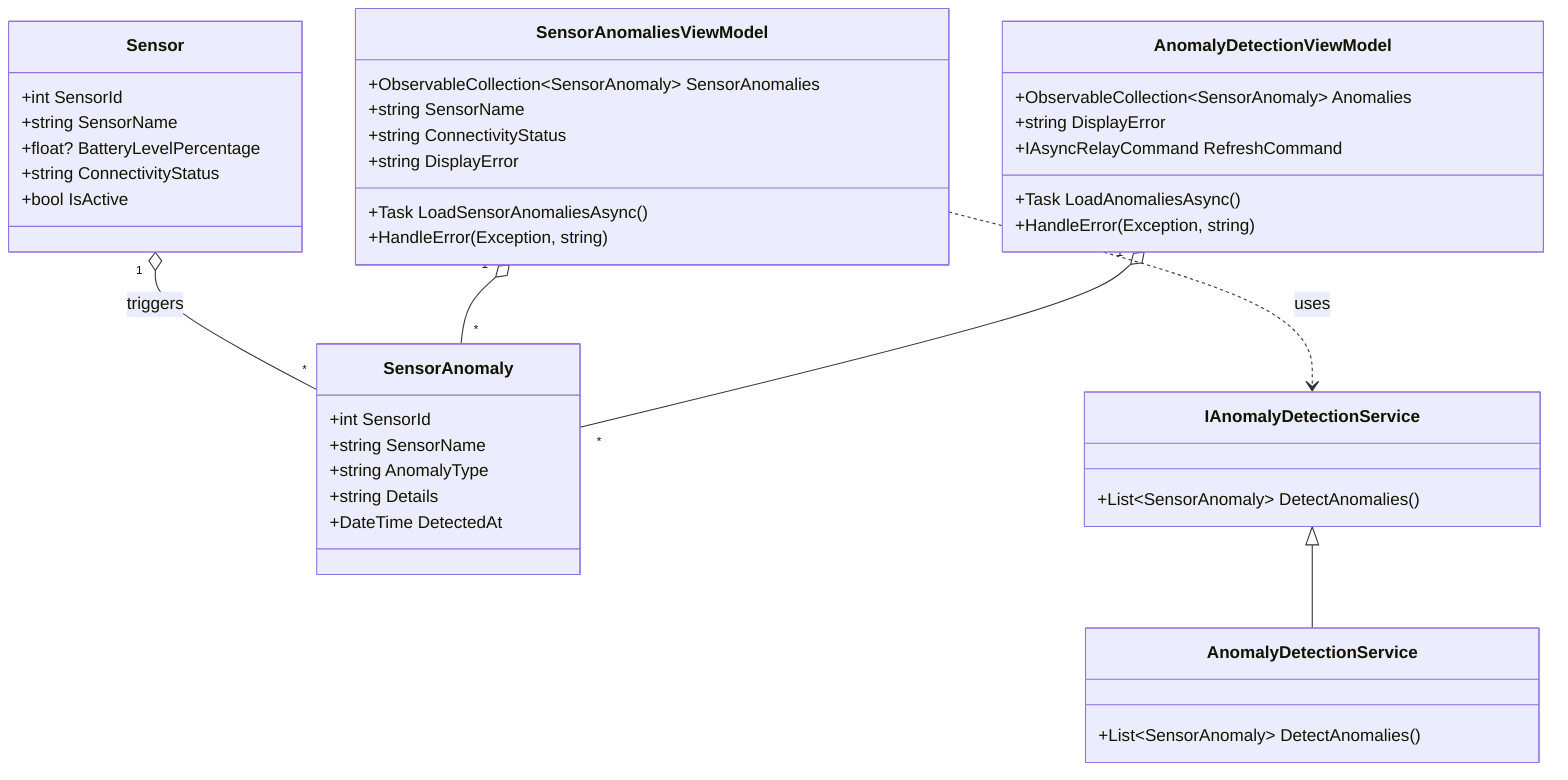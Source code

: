 classDiagram
    class Sensor {
      +int SensorId
      +string SensorName
      +float? BatteryLevelPercentage
      +string ConnectivityStatus
      +bool IsActive
    }
    class SensorAnomaly {
      +int SensorId
      +string SensorName
      +string AnomalyType
      +string Details
      +DateTime DetectedAt
    }
    class IAnomalyDetectionService {
      +List~SensorAnomaly~ DetectAnomalies()
    }
    class AnomalyDetectionService {
      +List~SensorAnomaly~ DetectAnomalies()
    }
    class SensorAnomaliesViewModel {
      +ObservableCollection~SensorAnomaly~ SensorAnomalies
      +string SensorName
      +string ConnectivityStatus
      +string DisplayError
      +Task LoadSensorAnomaliesAsync()
      +HandleError(Exception, string)
    }
    class AnomalyDetectionViewModel {
      +ObservableCollection~SensorAnomaly~ Anomalies
      +string DisplayError
      +IAsyncRelayCommand RefreshCommand
      +Task LoadAnomaliesAsync()
      +HandleError(Exception, string)
    }
    Sensor "1" o-- "*" SensorAnomaly : triggers
    IAnomalyDetectionService <|-- AnomalyDetectionService
    SensorAnomaliesViewModel "1" o-- "*" SensorAnomaly
    AnomalyDetectionViewModel "1" o-- "*" SensorAnomaly
    SensorAnomaliesViewModel ..> IAnomalyDetectionService : uses